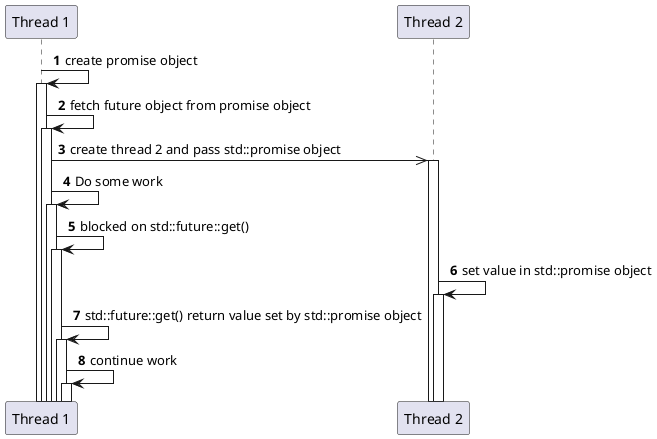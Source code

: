 
@startuml
!pragma teoz true
autonumber
autoactivate on

participant "Thread 1" as th1
participant "Thread 2" as th2

th1 -> th1: create promise object
th1 -> th1: fetch future object from promise object
th1 ->> th2: create thread 2 and pass std::promise object
th1 -> th1: Do some work
th1 -> th1: blocked on std::future::get()
th2 -> th2: set value in std::promise object
th1 -> th1: std::future::get() return value set by std::promise object
th1 -> th1: continue work

@enduml